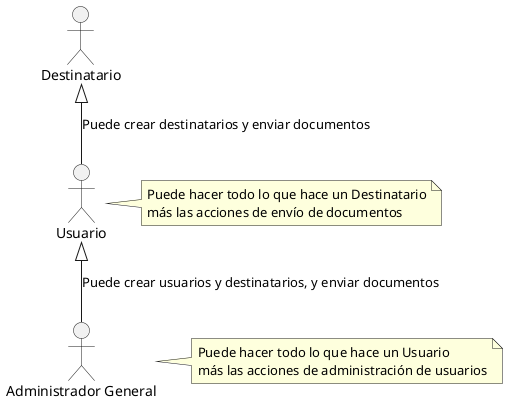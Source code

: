 @startuml
actor "Destinatario" as Destinatario
actor "Usuario" as Usuario
actor "Administrador General" as AdminGeneral

Destinatario <|-- Usuario : Puede crear destinatarios y enviar documentos
Usuario <|-- AdminGeneral : Puede crear usuarios y destinatarios, y enviar documentos

note right of AdminGeneral
    Puede hacer todo lo que hace un Usuario
    más las acciones de administración de usuarios
end note

note right of Usuario
    Puede hacer todo lo que hace un Destinatario
    más las acciones de envío de documentos
end note
@enduml
